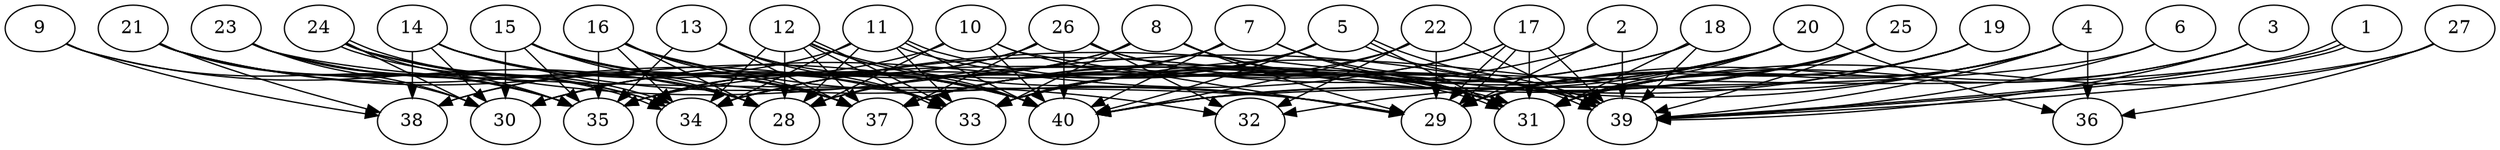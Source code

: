 // DAG automatically generated by daggen at Thu Oct  3 14:06:49 2019
// ./daggen --dot -n 40 --ccr 0.3 --fat 0.9 --regular 0.9 --density 0.6 --mindata 5242880 --maxdata 52428800 
digraph G {
  1 [size="114090667", alpha="0.14", expect_size="34227200"] 
  1 -> 35 [size ="34227200"]
  1 -> 39 [size ="34227200"]
  1 -> 39 [size ="34227200"]
  2 [size="140813653", alpha="0.18", expect_size="42244096"] 
  2 -> 28 [size ="42244096"]
  2 -> 29 [size ="42244096"]
  2 -> 39 [size ="42244096"]
  3 [size="32276480", alpha="0.06", expect_size="9682944"] 
  3 -> 29 [size ="9682944"]
  3 -> 31 [size ="9682944"]
  3 -> 39 [size ="9682944"]
  4 [size="122292907", alpha="0.14", expect_size="36687872"] 
  4 -> 29 [size ="36687872"]
  4 -> 31 [size ="36687872"]
  4 -> 33 [size ="36687872"]
  4 -> 34 [size ="36687872"]
  4 -> 36 [size ="36687872"]
  4 -> 39 [size ="36687872"]
  5 [size="114937173", alpha="0.14", expect_size="34481152"] 
  5 -> 31 [size ="34481152"]
  5 -> 33 [size ="34481152"]
  5 -> 34 [size ="34481152"]
  5 -> 37 [size ="34481152"]
  5 -> 39 [size ="34481152"]
  5 -> 39 [size ="34481152"]
  5 -> 40 [size ="34481152"]
  6 [size="142237013", alpha="0.04", expect_size="42671104"] 
  6 -> 39 [size ="42671104"]
  6 -> 40 [size ="42671104"]
  7 [size="68659200", alpha="0.17", expect_size="20597760"] 
  7 -> 28 [size ="20597760"]
  7 -> 31 [size ="20597760"]
  7 -> 35 [size ="20597760"]
  7 -> 39 [size ="20597760"]
  7 -> 40 [size ="20597760"]
  8 [size="83554987", alpha="0.17", expect_size="25066496"] 
  8 -> 29 [size ="25066496"]
  8 -> 30 [size ="25066496"]
  8 -> 31 [size ="25066496"]
  8 -> 33 [size ="25066496"]
  8 -> 35 [size ="25066496"]
  8 -> 39 [size ="25066496"]
  9 [size="50227200", alpha="0.07", expect_size="15068160"] 
  9 -> 28 [size ="15068160"]
  9 -> 35 [size ="15068160"]
  9 -> 38 [size ="15068160"]
  10 [size="19551573", alpha="0.20", expect_size="5865472"] 
  10 -> 28 [size ="5865472"]
  10 -> 29 [size ="5865472"]
  10 -> 31 [size ="5865472"]
  10 -> 38 [size ="5865472"]
  10 -> 40 [size ="5865472"]
  11 [size="116394667", alpha="0.11", expect_size="34918400"] 
  11 -> 28 [size ="34918400"]
  11 -> 31 [size ="34918400"]
  11 -> 31 [size ="34918400"]
  11 -> 33 [size ="34918400"]
  11 -> 34 [size ="34918400"]
  11 -> 38 [size ="34918400"]
  11 -> 40 [size ="34918400"]
  12 [size="66874027", alpha="0.16", expect_size="20062208"] 
  12 -> 28 [size ="20062208"]
  12 -> 29 [size ="20062208"]
  12 -> 33 [size ="20062208"]
  12 -> 33 [size ="20062208"]
  12 -> 34 [size ="20062208"]
  12 -> 37 [size ="20062208"]
  12 -> 40 [size ="20062208"]
  13 [size="54309547", alpha="0.14", expect_size="16292864"] 
  13 -> 33 [size ="16292864"]
  13 -> 35 [size ="16292864"]
  13 -> 37 [size ="16292864"]
  13 -> 40 [size ="16292864"]
  14 [size="100829867", alpha="0.11", expect_size="30248960"] 
  14 -> 28 [size ="30248960"]
  14 -> 30 [size ="30248960"]
  14 -> 32 [size ="30248960"]
  14 -> 37 [size ="30248960"]
  14 -> 38 [size ="30248960"]
  14 -> 40 [size ="30248960"]
  15 [size="56108373", alpha="0.15", expect_size="16832512"] 
  15 -> 28 [size ="16832512"]
  15 -> 29 [size ="16832512"]
  15 -> 30 [size ="16832512"]
  15 -> 35 [size ="16832512"]
  15 -> 37 [size ="16832512"]
  15 -> 40 [size ="16832512"]
  16 [size="169758720", alpha="0.02", expect_size="50927616"] 
  16 -> 28 [size ="50927616"]
  16 -> 29 [size ="50927616"]
  16 -> 33 [size ="50927616"]
  16 -> 34 [size ="50927616"]
  16 -> 35 [size ="50927616"]
  16 -> 37 [size ="50927616"]
  17 [size="40314880", alpha="0.06", expect_size="12094464"] 
  17 -> 29 [size ="12094464"]
  17 -> 29 [size ="12094464"]
  17 -> 30 [size ="12094464"]
  17 -> 31 [size ="12094464"]
  17 -> 37 [size ="12094464"]
  17 -> 39 [size ="12094464"]
  18 [size="19319467", alpha="0.03", expect_size="5795840"] 
  18 -> 31 [size ="5795840"]
  18 -> 33 [size ="5795840"]
  18 -> 37 [size ="5795840"]
  18 -> 39 [size ="5795840"]
  19 [size="154801493", alpha="0.04", expect_size="46440448"] 
  19 -> 29 [size ="46440448"]
  19 -> 31 [size ="46440448"]
  19 -> 32 [size ="46440448"]
  19 -> 40 [size ="46440448"]
  20 [size="50073600", alpha="0.15", expect_size="15022080"] 
  20 -> 29 [size ="15022080"]
  20 -> 31 [size ="15022080"]
  20 -> 33 [size ="15022080"]
  20 -> 36 [size ="15022080"]
  20 -> 37 [size ="15022080"]
  20 -> 40 [size ="15022080"]
  21 [size="49974613", alpha="0.18", expect_size="14992384"] 
  21 -> 30 [size ="14992384"]
  21 -> 33 [size ="14992384"]
  21 -> 34 [size ="14992384"]
  21 -> 35 [size ="14992384"]
  21 -> 38 [size ="14992384"]
  21 -> 40 [size ="14992384"]
  22 [size="138690560", alpha="0.17", expect_size="41607168"] 
  22 -> 29 [size ="41607168"]
  22 -> 32 [size ="41607168"]
  22 -> 37 [size ="41607168"]
  22 -> 39 [size ="41607168"]
  22 -> 40 [size ="41607168"]
  23 [size="110493013", alpha="0.17", expect_size="33147904"] 
  23 -> 29 [size ="33147904"]
  23 -> 30 [size ="33147904"]
  23 -> 34 [size ="33147904"]
  23 -> 35 [size ="33147904"]
  23 -> 37 [size ="33147904"]
  24 [size="59678720", alpha="0.11", expect_size="17903616"] 
  24 -> 30 [size ="17903616"]
  24 -> 34 [size ="17903616"]
  24 -> 34 [size ="17903616"]
  24 -> 35 [size ="17903616"]
  24 -> 37 [size ="17903616"]
  24 -> 39 [size ="17903616"]
  25 [size="143711573", alpha="0.17", expect_size="43113472"] 
  25 -> 31 [size ="43113472"]
  25 -> 34 [size ="43113472"]
  25 -> 39 [size ="43113472"]
  25 -> 40 [size ="43113472"]
  26 [size="101304320", alpha="0.20", expect_size="30391296"] 
  26 -> 30 [size ="30391296"]
  26 -> 31 [size ="30391296"]
  26 -> 32 [size ="30391296"]
  26 -> 35 [size ="30391296"]
  26 -> 37 [size ="30391296"]
  26 -> 39 [size ="30391296"]
  26 -> 40 [size ="30391296"]
  27 [size="117712213", alpha="0.08", expect_size="35313664"] 
  27 -> 31 [size ="35313664"]
  27 -> 36 [size ="35313664"]
  27 -> 39 [size ="35313664"]
  28 [size="166154240", alpha="0.05", expect_size="49846272"] 
  29 [size="35703467", alpha="0.06", expect_size="10711040"] 
  30 [size="70464853", alpha="0.08", expect_size="21139456"] 
  31 [size="31979520", alpha="0.02", expect_size="9593856"] 
  32 [size="174148267", alpha="0.02", expect_size="52244480"] 
  33 [size="148452693", alpha="0.07", expect_size="44535808"] 
  34 [size="126982827", alpha="0.03", expect_size="38094848"] 
  35 [size="57265493", alpha="0.03", expect_size="17179648"] 
  36 [size="36771840", alpha="0.03", expect_size="11031552"] 
  37 [size="32972800", alpha="0.06", expect_size="9891840"] 
  38 [size="97054720", alpha="0.09", expect_size="29116416"] 
  39 [size="137816747", alpha="0.10", expect_size="41345024"] 
  40 [size="30720000", alpha="0.14", expect_size="9216000"] 
}
